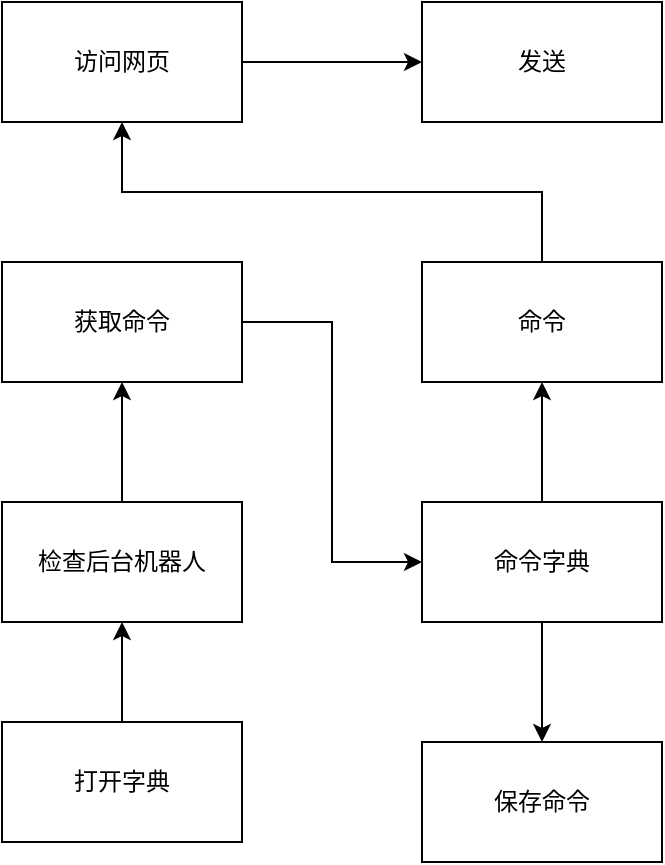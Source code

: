 <mxfile version="12.2.4" pages="1"><diagram id="O5uxUx5NCf3vAIkNmtCs" name="Page-1"><mxGraphModel dx="408" dy="263" grid="1" gridSize="10" guides="1" tooltips="1" connect="1" arrows="1" fold="1" page="1" pageScale="1" pageWidth="827" pageHeight="1169" math="0" shadow="0"><root><mxCell id="0"/><mxCell id="1" parent="0"/><mxCell id="4" style="edgeStyle=orthogonalEdgeStyle;rounded=0;orthogonalLoop=1;jettySize=auto;html=1;exitX=1;exitY=0.5;exitDx=0;exitDy=0;entryX=0;entryY=0.5;entryDx=0;entryDy=0;" parent="1" source="2" target="3" edge="1"><mxGeometry relative="1" as="geometry"/></mxCell><mxCell id="2" value="访问网页" style="rounded=0;whiteSpace=wrap;html=1;" parent="1" vertex="1"><mxGeometry x="100" y="100" width="120" height="60" as="geometry"/></mxCell><mxCell id="3" value="发送" style="rounded=0;whiteSpace=wrap;html=1;" parent="1" vertex="1"><mxGeometry x="310" y="100" width="120" height="60" as="geometry"/></mxCell><mxCell id="18" style="edgeStyle=orthogonalEdgeStyle;rounded=0;orthogonalLoop=1;jettySize=auto;html=1;exitX=1;exitY=0.5;exitDx=0;exitDy=0;entryX=0;entryY=0.5;entryDx=0;entryDy=0;" parent="1" source="5" target="15" edge="1"><mxGeometry relative="1" as="geometry"/></mxCell><mxCell id="5" value="获取命令" style="rounded=0;whiteSpace=wrap;html=1;" parent="1" vertex="1"><mxGeometry x="100" y="230" width="120" height="60" as="geometry"/></mxCell><mxCell id="12" style="edgeStyle=orthogonalEdgeStyle;rounded=0;orthogonalLoop=1;jettySize=auto;html=1;exitX=0.5;exitY=0;exitDx=0;exitDy=0;entryX=0.5;entryY=1;entryDx=0;entryDy=0;" parent="1" source="10" target="2" edge="1"><mxGeometry relative="1" as="geometry"/></mxCell><mxCell id="10" value="命令" style="rounded=0;whiteSpace=wrap;html=1;" parent="1" vertex="1"><mxGeometry x="310" y="230" width="120" height="60" as="geometry"/></mxCell><mxCell id="14" style="edgeStyle=orthogonalEdgeStyle;rounded=0;orthogonalLoop=1;jettySize=auto;html=1;exitX=0.5;exitY=0;exitDx=0;exitDy=0;entryX=0.5;entryY=1;entryDx=0;entryDy=0;" parent="1" source="13" target="5" edge="1"><mxGeometry relative="1" as="geometry"/></mxCell><mxCell id="13" value="检查后台机器人" style="rounded=0;whiteSpace=wrap;html=1;" parent="1" vertex="1"><mxGeometry x="100" y="350" width="120" height="60" as="geometry"/></mxCell><mxCell id="16" style="edgeStyle=orthogonalEdgeStyle;rounded=0;orthogonalLoop=1;jettySize=auto;html=1;exitX=0.5;exitY=0;exitDx=0;exitDy=0;entryX=0.5;entryY=1;entryDx=0;entryDy=0;" parent="1" source="15" target="10" edge="1"><mxGeometry relative="1" as="geometry"/></mxCell><mxCell id="21" style="edgeStyle=orthogonalEdgeStyle;rounded=0;orthogonalLoop=1;jettySize=auto;html=1;exitX=0.5;exitY=1;exitDx=0;exitDy=0;" parent="1" source="15" edge="1"><mxGeometry relative="1" as="geometry"><mxPoint x="370" y="470" as="targetPoint"/></mxGeometry></mxCell><mxCell id="15" value="命令字典" style="rounded=0;whiteSpace=wrap;html=1;" parent="1" vertex="1"><mxGeometry x="310" y="350" width="120" height="60" as="geometry"/></mxCell><mxCell id="20" style="edgeStyle=orthogonalEdgeStyle;rounded=0;orthogonalLoop=1;jettySize=auto;html=1;exitX=0.5;exitY=0;exitDx=0;exitDy=0;entryX=0.5;entryY=1;entryDx=0;entryDy=0;" parent="1" source="19" target="13" edge="1"><mxGeometry relative="1" as="geometry"/></mxCell><mxCell id="19" value="打开字典" style="rounded=0;whiteSpace=wrap;html=1;" parent="1" vertex="1"><mxGeometry x="100" y="460" width="120" height="60" as="geometry"/></mxCell><mxCell id="22" value="保存命令" style="rounded=0;whiteSpace=wrap;html=1;" parent="1" vertex="1"><mxGeometry x="310" y="470" width="120" height="60" as="geometry"/></mxCell></root></mxGraphModel></diagram></mxfile>